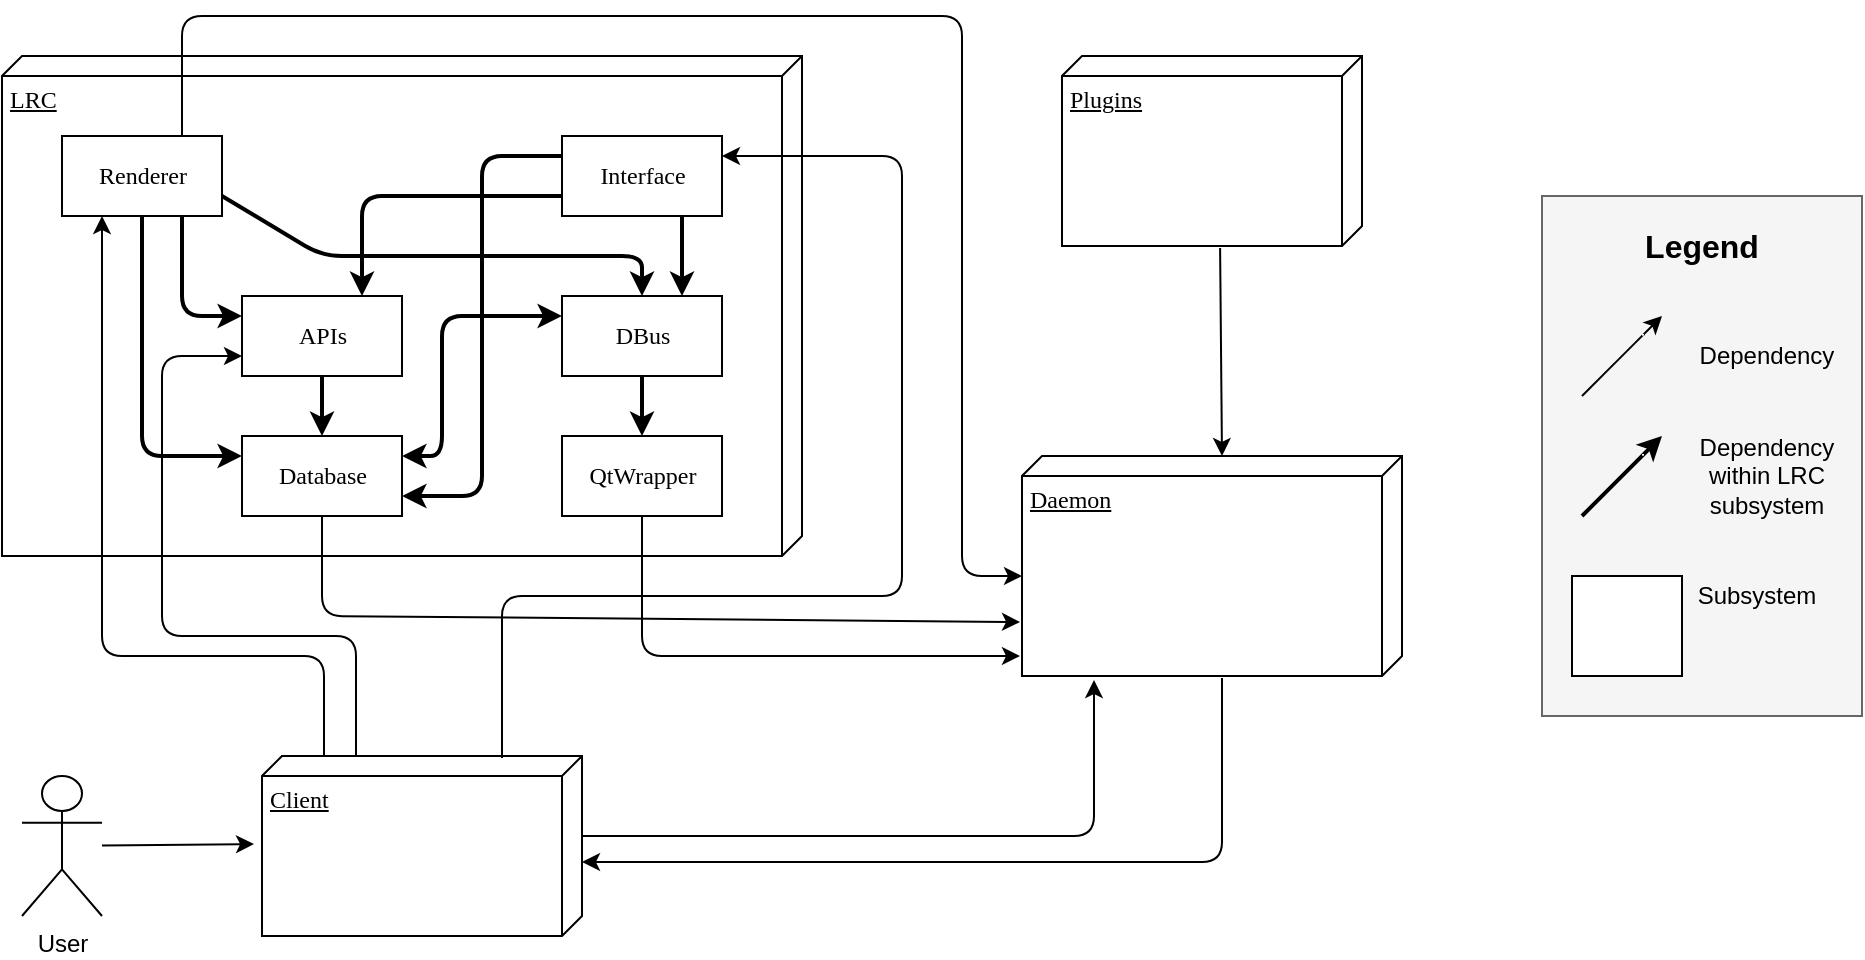 <mxfile version="14.5.3" type="device"><diagram name="Page-1" id="5f0bae14-7c28-e335-631c-24af17079c00"><mxGraphModel dx="1374" dy="794" grid="1" gridSize="10" guides="1" tooltips="1" connect="1" arrows="1" fold="1" page="1" pageScale="1" pageWidth="1100" pageHeight="850" background="#ffffff" math="0" shadow="0"><root><mxCell id="0"/><mxCell id="1" parent="0"/><mxCell id="39150e848f15840c-1" value="LRC" style="verticalAlign=top;align=left;spacingTop=8;spacingLeft=2;spacingRight=12;shape=cube;size=10;direction=south;fontStyle=4;html=1;rounded=0;shadow=0;comic=0;labelBackgroundColor=none;strokeWidth=1;fontFamily=Verdana;fontSize=12" parent="1" vertex="1"><mxGeometry x="70" y="30" width="400" height="250" as="geometry"/></mxCell><mxCell id="39150e848f15840c-2" value="Daemon" style="verticalAlign=top;align=left;spacingTop=8;spacingLeft=2;spacingRight=12;shape=cube;size=10;direction=south;fontStyle=4;html=1;rounded=0;shadow=0;comic=0;labelBackgroundColor=none;strokeWidth=1;fontFamily=Verdana;fontSize=12" parent="1" vertex="1"><mxGeometry x="580" y="230" width="190" height="110" as="geometry"/></mxCell><mxCell id="39150e848f15840c-3" value="Client" style="verticalAlign=top;align=left;spacingTop=8;spacingLeft=2;spacingRight=12;shape=cube;size=10;direction=south;fontStyle=4;html=1;rounded=0;shadow=0;comic=0;labelBackgroundColor=none;strokeWidth=1;fontFamily=Verdana;fontSize=12" parent="1" vertex="1"><mxGeometry x="200" y="380" width="160" height="90" as="geometry"/></mxCell><mxCell id="39150e848f15840c-4" value="Renderer" style="html=1;rounded=0;shadow=0;comic=0;labelBackgroundColor=none;strokeWidth=1;fontFamily=Verdana;fontSize=12;align=center;" parent="1" vertex="1"><mxGeometry x="100" y="70" width="80" height="40" as="geometry"/></mxCell><mxCell id="tLnjxor_5LhzbglWuG8H-1" value="User" style="shape=umlActor;verticalLabelPosition=bottom;verticalAlign=top;html=1;outlineConnect=0;" vertex="1" parent="1"><mxGeometry x="80" y="390" width="40" height="70" as="geometry"/></mxCell><mxCell id="tLnjxor_5LhzbglWuG8H-2" value="" style="endArrow=classic;html=1;" edge="1" parent="1" source="tLnjxor_5LhzbglWuG8H-1"><mxGeometry width="50" height="50" relative="1" as="geometry"><mxPoint x="520" y="430" as="sourcePoint"/><mxPoint x="196" y="424" as="targetPoint"/><Array as="points"/></mxGeometry></mxCell><mxCell id="tLnjxor_5LhzbglWuG8H-3" value="" style="endArrow=classic;html=1;exitX=0;exitY=0;exitDx=40;exitDy=0;exitPerimeter=0;" edge="1" parent="1" source="39150e848f15840c-3"><mxGeometry width="50" height="50" relative="1" as="geometry"><mxPoint x="520" y="430" as="sourcePoint"/><mxPoint x="616" y="342" as="targetPoint"/><Array as="points"><mxPoint x="616" y="420"/></Array></mxGeometry></mxCell><mxCell id="tLnjxor_5LhzbglWuG8H-4" value="" style="endArrow=classic;html=1;" edge="1" parent="1"><mxGeometry width="50" height="50" relative="1" as="geometry"><mxPoint x="680" y="341" as="sourcePoint"/><mxPoint x="360" y="433" as="targetPoint"/><Array as="points"><mxPoint x="680" y="433"/></Array></mxGeometry></mxCell><mxCell id="tLnjxor_5LhzbglWuG8H-6" value="Plugins" style="verticalAlign=top;align=left;spacingTop=8;spacingLeft=2;spacingRight=12;shape=cube;size=10;direction=south;fontStyle=4;html=1;rounded=0;shadow=0;comic=0;labelBackgroundColor=none;strokeWidth=1;fontFamily=Verdana;fontSize=12" vertex="1" parent="1"><mxGeometry x="600" y="30" width="150" height="95" as="geometry"/></mxCell><mxCell id="tLnjxor_5LhzbglWuG8H-7" value="" style="endArrow=classic;html=1;exitX=1.011;exitY=0.473;exitDx=0;exitDy=0;exitPerimeter=0;entryX=0;entryY=0;entryDx=0;entryDy=90;entryPerimeter=0;" edge="1" parent="1" source="tLnjxor_5LhzbglWuG8H-6" target="39150e848f15840c-2"><mxGeometry width="50" height="50" relative="1" as="geometry"><mxPoint x="680" y="195" as="sourcePoint"/><mxPoint x="730" y="145" as="targetPoint"/></mxGeometry></mxCell><mxCell id="tLnjxor_5LhzbglWuG8H-8" value="Interface" style="html=1;rounded=0;shadow=0;comic=0;labelBackgroundColor=none;strokeWidth=1;fontFamily=Verdana;fontSize=12;align=center;" vertex="1" parent="1"><mxGeometry x="350" y="70" width="80" height="40" as="geometry"/></mxCell><mxCell id="tLnjxor_5LhzbglWuG8H-9" value="DBus" style="html=1;rounded=0;shadow=0;comic=0;labelBackgroundColor=none;strokeWidth=1;fontFamily=Verdana;fontSize=12;align=center;" vertex="1" parent="1"><mxGeometry x="350" y="150" width="80" height="40" as="geometry"/></mxCell><mxCell id="tLnjxor_5LhzbglWuG8H-10" value="Database" style="html=1;rounded=0;shadow=0;comic=0;labelBackgroundColor=none;strokeWidth=1;fontFamily=Verdana;fontSize=12;align=center;" vertex="1" parent="1"><mxGeometry x="190" y="220" width="80" height="40" as="geometry"/></mxCell><mxCell id="tLnjxor_5LhzbglWuG8H-11" value="APIs" style="html=1;rounded=0;shadow=0;comic=0;labelBackgroundColor=none;strokeWidth=1;fontFamily=Verdana;fontSize=12;align=center;" vertex="1" parent="1"><mxGeometry x="190" y="150" width="80" height="40" as="geometry"/></mxCell><mxCell id="tLnjxor_5LhzbglWuG8H-12" value="QtWrapper" style="html=1;rounded=0;shadow=0;comic=0;labelBackgroundColor=none;strokeWidth=1;fontFamily=Verdana;fontSize=12;align=center;" vertex="1" parent="1"><mxGeometry x="350" y="220" width="80" height="40" as="geometry"/></mxCell><mxCell id="tLnjxor_5LhzbglWuG8H-19" value="" style="endArrow=classic;html=1;entryX=0;entryY=0.25;entryDx=0;entryDy=0;exitX=0.75;exitY=1;exitDx=0;exitDy=0;strokeWidth=2;" edge="1" parent="1" source="39150e848f15840c-4" target="tLnjxor_5LhzbglWuG8H-11"><mxGeometry width="50" height="50" relative="1" as="geometry"><mxPoint x="180" y="90" as="sourcePoint"/><mxPoint x="230" y="40" as="targetPoint"/><Array as="points"><mxPoint x="160" y="160"/></Array></mxGeometry></mxCell><mxCell id="tLnjxor_5LhzbglWuG8H-20" value="" style="endArrow=classic;html=1;exitX=1;exitY=0.75;exitDx=0;exitDy=0;entryX=0.5;entryY=0;entryDx=0;entryDy=0;strokeWidth=2;" edge="1" parent="1" source="39150e848f15840c-4" target="tLnjxor_5LhzbglWuG8H-9"><mxGeometry width="50" height="50" relative="1" as="geometry"><mxPoint x="520" y="320" as="sourcePoint"/><mxPoint x="570" y="270" as="targetPoint"/><Array as="points"><mxPoint x="230" y="130"/><mxPoint x="390" y="130"/></Array></mxGeometry></mxCell><mxCell id="tLnjxor_5LhzbglWuG8H-21" value="" style="endArrow=classic;html=1;entryX=0.25;entryY=1;entryDx=0;entryDy=0;" edge="1" parent="1" target="39150e848f15840c-4"><mxGeometry width="50" height="50" relative="1" as="geometry"><mxPoint x="231" y="380" as="sourcePoint"/><mxPoint x="240" y="340" as="targetPoint"/><Array as="points"><mxPoint x="231" y="330"/><mxPoint x="120" y="330"/></Array></mxGeometry></mxCell><mxCell id="tLnjxor_5LhzbglWuG8H-22" value="" style="endArrow=classic;html=1;exitX=0.75;exitY=1;exitDx=0;exitDy=0;entryX=0.75;entryY=0;entryDx=0;entryDy=0;strokeWidth=2;" edge="1" parent="1" source="tLnjxor_5LhzbglWuG8H-8" target="tLnjxor_5LhzbglWuG8H-9"><mxGeometry width="50" height="50" relative="1" as="geometry"><mxPoint x="410" y="140" as="sourcePoint"/><mxPoint x="460" y="90" as="targetPoint"/></mxGeometry></mxCell><mxCell id="tLnjxor_5LhzbglWuG8H-25" value="" style="endArrow=classic;html=1;entryX=1;entryY=0.25;entryDx=0;entryDy=0;" edge="1" parent="1" target="tLnjxor_5LhzbglWuG8H-8"><mxGeometry width="50" height="50" relative="1" as="geometry"><mxPoint x="320" y="381" as="sourcePoint"/><mxPoint x="570" y="270" as="targetPoint"/><Array as="points"><mxPoint x="320" y="300"/><mxPoint x="520" y="300"/><mxPoint x="520" y="150"/><mxPoint x="520" y="80"/></Array></mxGeometry></mxCell><mxCell id="tLnjxor_5LhzbglWuG8H-26" value="" style="endArrow=classic;html=1;exitX=0;exitY=0.75;exitDx=0;exitDy=0;entryX=0.75;entryY=0;entryDx=0;entryDy=0;strokeWidth=2;" edge="1" parent="1" source="tLnjxor_5LhzbglWuG8H-8" target="tLnjxor_5LhzbglWuG8H-11"><mxGeometry width="50" height="50" relative="1" as="geometry"><mxPoint x="520" y="320" as="sourcePoint"/><mxPoint x="570" y="270" as="targetPoint"/><Array as="points"><mxPoint x="250" y="100"/></Array></mxGeometry></mxCell><mxCell id="tLnjxor_5LhzbglWuG8H-27" value="" style="endArrow=classic;html=1;exitX=0;exitY=0.25;exitDx=0;exitDy=0;entryX=1;entryY=0.75;entryDx=0;entryDy=0;strokeWidth=2;" edge="1" parent="1" source="tLnjxor_5LhzbglWuG8H-8" target="tLnjxor_5LhzbglWuG8H-10"><mxGeometry width="50" height="50" relative="1" as="geometry"><mxPoint x="520" y="320" as="sourcePoint"/><mxPoint x="570" y="270" as="targetPoint"/><Array as="points"><mxPoint x="310" y="80"/><mxPoint x="310" y="250"/></Array></mxGeometry></mxCell><mxCell id="tLnjxor_5LhzbglWuG8H-28" value="" style="endArrow=classic;html=1;entryX=0;entryY=0.75;entryDx=0;entryDy=0;" edge="1" parent="1" target="tLnjxor_5LhzbglWuG8H-11"><mxGeometry width="50" height="50" relative="1" as="geometry"><mxPoint x="247" y="380" as="sourcePoint"/><mxPoint x="570" y="270" as="targetPoint"/><Array as="points"><mxPoint x="247" y="320"/><mxPoint x="150" y="320"/><mxPoint x="150" y="180"/></Array></mxGeometry></mxCell><mxCell id="tLnjxor_5LhzbglWuG8H-29" value="" style="endArrow=classic;html=1;exitX=0.5;exitY=1;exitDx=0;exitDy=0;entryX=0.5;entryY=0;entryDx=0;entryDy=0;strokeWidth=2;" edge="1" parent="1" source="tLnjxor_5LhzbglWuG8H-11" target="tLnjxor_5LhzbglWuG8H-10"><mxGeometry width="50" height="50" relative="1" as="geometry"><mxPoint x="520" y="320" as="sourcePoint"/><mxPoint x="570" y="270" as="targetPoint"/></mxGeometry></mxCell><mxCell id="tLnjxor_5LhzbglWuG8H-31" value="" style="endArrow=classic;startArrow=classic;html=1;exitX=1;exitY=0.25;exitDx=0;exitDy=0;entryX=0;entryY=0.25;entryDx=0;entryDy=0;fontStyle=0;strokeWidth=2;" edge="1" parent="1" source="tLnjxor_5LhzbglWuG8H-10" target="tLnjxor_5LhzbglWuG8H-9"><mxGeometry width="50" height="50" relative="1" as="geometry"><mxPoint x="520" y="320" as="sourcePoint"/><mxPoint x="570" y="270" as="targetPoint"/><Array as="points"><mxPoint x="290" y="230"/><mxPoint x="290" y="160"/></Array></mxGeometry></mxCell><mxCell id="tLnjxor_5LhzbglWuG8H-32" value="" style="endArrow=classic;html=1;exitX=0.5;exitY=1;exitDx=0;exitDy=0;entryX=0;entryY=0.25;entryDx=0;entryDy=0;strokeWidth=2;" edge="1" parent="1" source="39150e848f15840c-4" target="tLnjxor_5LhzbglWuG8H-10"><mxGeometry width="50" height="50" relative="1" as="geometry"><mxPoint x="520" y="320" as="sourcePoint"/><mxPoint x="570" y="270" as="targetPoint"/><Array as="points"><mxPoint x="140" y="230"/></Array></mxGeometry></mxCell><mxCell id="tLnjxor_5LhzbglWuG8H-33" value="" style="endArrow=classic;html=1;exitX=0.5;exitY=1;exitDx=0;exitDy=0;entryX=0.5;entryY=0;entryDx=0;entryDy=0;strokeWidth=2;" edge="1" parent="1" source="tLnjxor_5LhzbglWuG8H-9" target="tLnjxor_5LhzbglWuG8H-12"><mxGeometry width="50" height="50" relative="1" as="geometry"><mxPoint x="520" y="320" as="sourcePoint"/><mxPoint x="570" y="270" as="targetPoint"/></mxGeometry></mxCell><mxCell id="tLnjxor_5LhzbglWuG8H-34" value="" style="endArrow=classic;html=1;exitX=0.5;exitY=1;exitDx=0;exitDy=0;" edge="1" parent="1" source="tLnjxor_5LhzbglWuG8H-12"><mxGeometry width="50" height="50" relative="1" as="geometry"><mxPoint x="480" y="285" as="sourcePoint"/><mxPoint x="579" y="330" as="targetPoint"/><Array as="points"><mxPoint x="390" y="330"/></Array></mxGeometry></mxCell><mxCell id="tLnjxor_5LhzbglWuG8H-35" value="" style="endArrow=classic;html=1;exitX=0.5;exitY=1;exitDx=0;exitDy=0;" edge="1" parent="1" source="tLnjxor_5LhzbglWuG8H-10"><mxGeometry width="50" height="50" relative="1" as="geometry"><mxPoint x="520" y="320" as="sourcePoint"/><mxPoint x="579" y="313" as="targetPoint"/><Array as="points"><mxPoint x="230" y="310"/></Array></mxGeometry></mxCell><mxCell id="tLnjxor_5LhzbglWuG8H-38" value="" style="endArrow=classic;html=1;exitX=0.75;exitY=0;exitDx=0;exitDy=0;entryX=0;entryY=0;entryDx=60;entryDy=190;entryPerimeter=0;" edge="1" parent="1" source="39150e848f15840c-4" target="39150e848f15840c-2"><mxGeometry width="50" height="50" relative="1" as="geometry"><mxPoint x="520" y="320" as="sourcePoint"/><mxPoint x="580" y="254" as="targetPoint"/><Array as="points"><mxPoint x="160" y="10"/><mxPoint x="550" y="10"/><mxPoint x="550" y="290"/></Array></mxGeometry></mxCell><mxCell id="tLnjxor_5LhzbglWuG8H-42" value="" style="rounded=0;whiteSpace=wrap;html=1;fillColor=#f5f5f5;strokeColor=#666666;fontColor=#333333;" vertex="1" parent="1"><mxGeometry x="840" y="100" width="160" height="260" as="geometry"/></mxCell><mxCell id="tLnjxor_5LhzbglWuG8H-43" value="&lt;font style=&quot;font-size: 16px&quot;&gt;Legend&lt;/font&gt;" style="text;html=1;strokeColor=none;fillColor=none;align=center;verticalAlign=middle;whiteSpace=wrap;rounded=0;fontStyle=1" vertex="1" parent="1"><mxGeometry x="885" y="110" width="70" height="30" as="geometry"/></mxCell><mxCell id="tLnjxor_5LhzbglWuG8H-45" value="" style="endArrow=classic;html=1;strokeWidth=1;fontSize=1;" edge="1" parent="1"><mxGeometry width="50" height="50" relative="1" as="geometry"><mxPoint x="860" y="200" as="sourcePoint"/><mxPoint x="900" y="160" as="targetPoint"/><Array as="points"><mxPoint x="880" y="180"/></Array></mxGeometry></mxCell><mxCell id="tLnjxor_5LhzbglWuG8H-46" value="Text" style="edgeLabel;html=1;align=center;verticalAlign=middle;resizable=0;points=[];fontSize=1;" vertex="1" connectable="0" parent="tLnjxor_5LhzbglWuG8H-45"><mxGeometry x="0.5" y="1" relative="1" as="geometry"><mxPoint as="offset"/></mxGeometry></mxCell><mxCell id="tLnjxor_5LhzbglWuG8H-47" value="&lt;span style=&quot;font-size: 12px&quot;&gt;Dependency&lt;/span&gt;" style="text;html=1;strokeColor=none;fillColor=none;align=center;verticalAlign=middle;whiteSpace=wrap;rounded=0;fontSize=1;" vertex="1" parent="1"><mxGeometry x="915" y="170" width="75" height="20" as="geometry"/></mxCell><mxCell id="tLnjxor_5LhzbglWuG8H-48" value="" style="endArrow=classic;html=1;strokeWidth=2;fontSize=1;" edge="1" parent="1"><mxGeometry width="50" height="50" relative="1" as="geometry"><mxPoint x="860" y="260" as="sourcePoint"/><mxPoint x="900" y="220" as="targetPoint"/><Array as="points"><mxPoint x="880" y="240"/></Array></mxGeometry></mxCell><mxCell id="tLnjxor_5LhzbglWuG8H-49" value="Text" style="edgeLabel;html=1;align=center;verticalAlign=middle;resizable=0;points=[];fontSize=1;" vertex="1" connectable="0" parent="tLnjxor_5LhzbglWuG8H-48"><mxGeometry x="0.5" y="1" relative="1" as="geometry"><mxPoint as="offset"/></mxGeometry></mxCell><mxCell id="tLnjxor_5LhzbglWuG8H-50" value="&lt;span style=&quot;font-size: 12px&quot;&gt;Dependency within LRC subsystem&lt;/span&gt;" style="text;html=1;strokeColor=none;fillColor=none;align=center;verticalAlign=middle;whiteSpace=wrap;rounded=0;fontSize=1;" vertex="1" parent="1"><mxGeometry x="915" y="215" width="75" height="50" as="geometry"/></mxCell><mxCell id="tLnjxor_5LhzbglWuG8H-51" value="" style="rounded=0;whiteSpace=wrap;html=1;fontSize=1;" vertex="1" parent="1"><mxGeometry x="855" y="290" width="55" height="50" as="geometry"/></mxCell><mxCell id="tLnjxor_5LhzbglWuG8H-52" value="&lt;span style=&quot;font-size: 12px&quot;&gt;Subsystem&lt;/span&gt;" style="text;html=1;strokeColor=none;fillColor=none;align=center;verticalAlign=middle;whiteSpace=wrap;rounded=0;fontSize=1;" vertex="1" parent="1"><mxGeometry x="915" y="290" width="65" height="20" as="geometry"/></mxCell></root></mxGraphModel></diagram></mxfile>